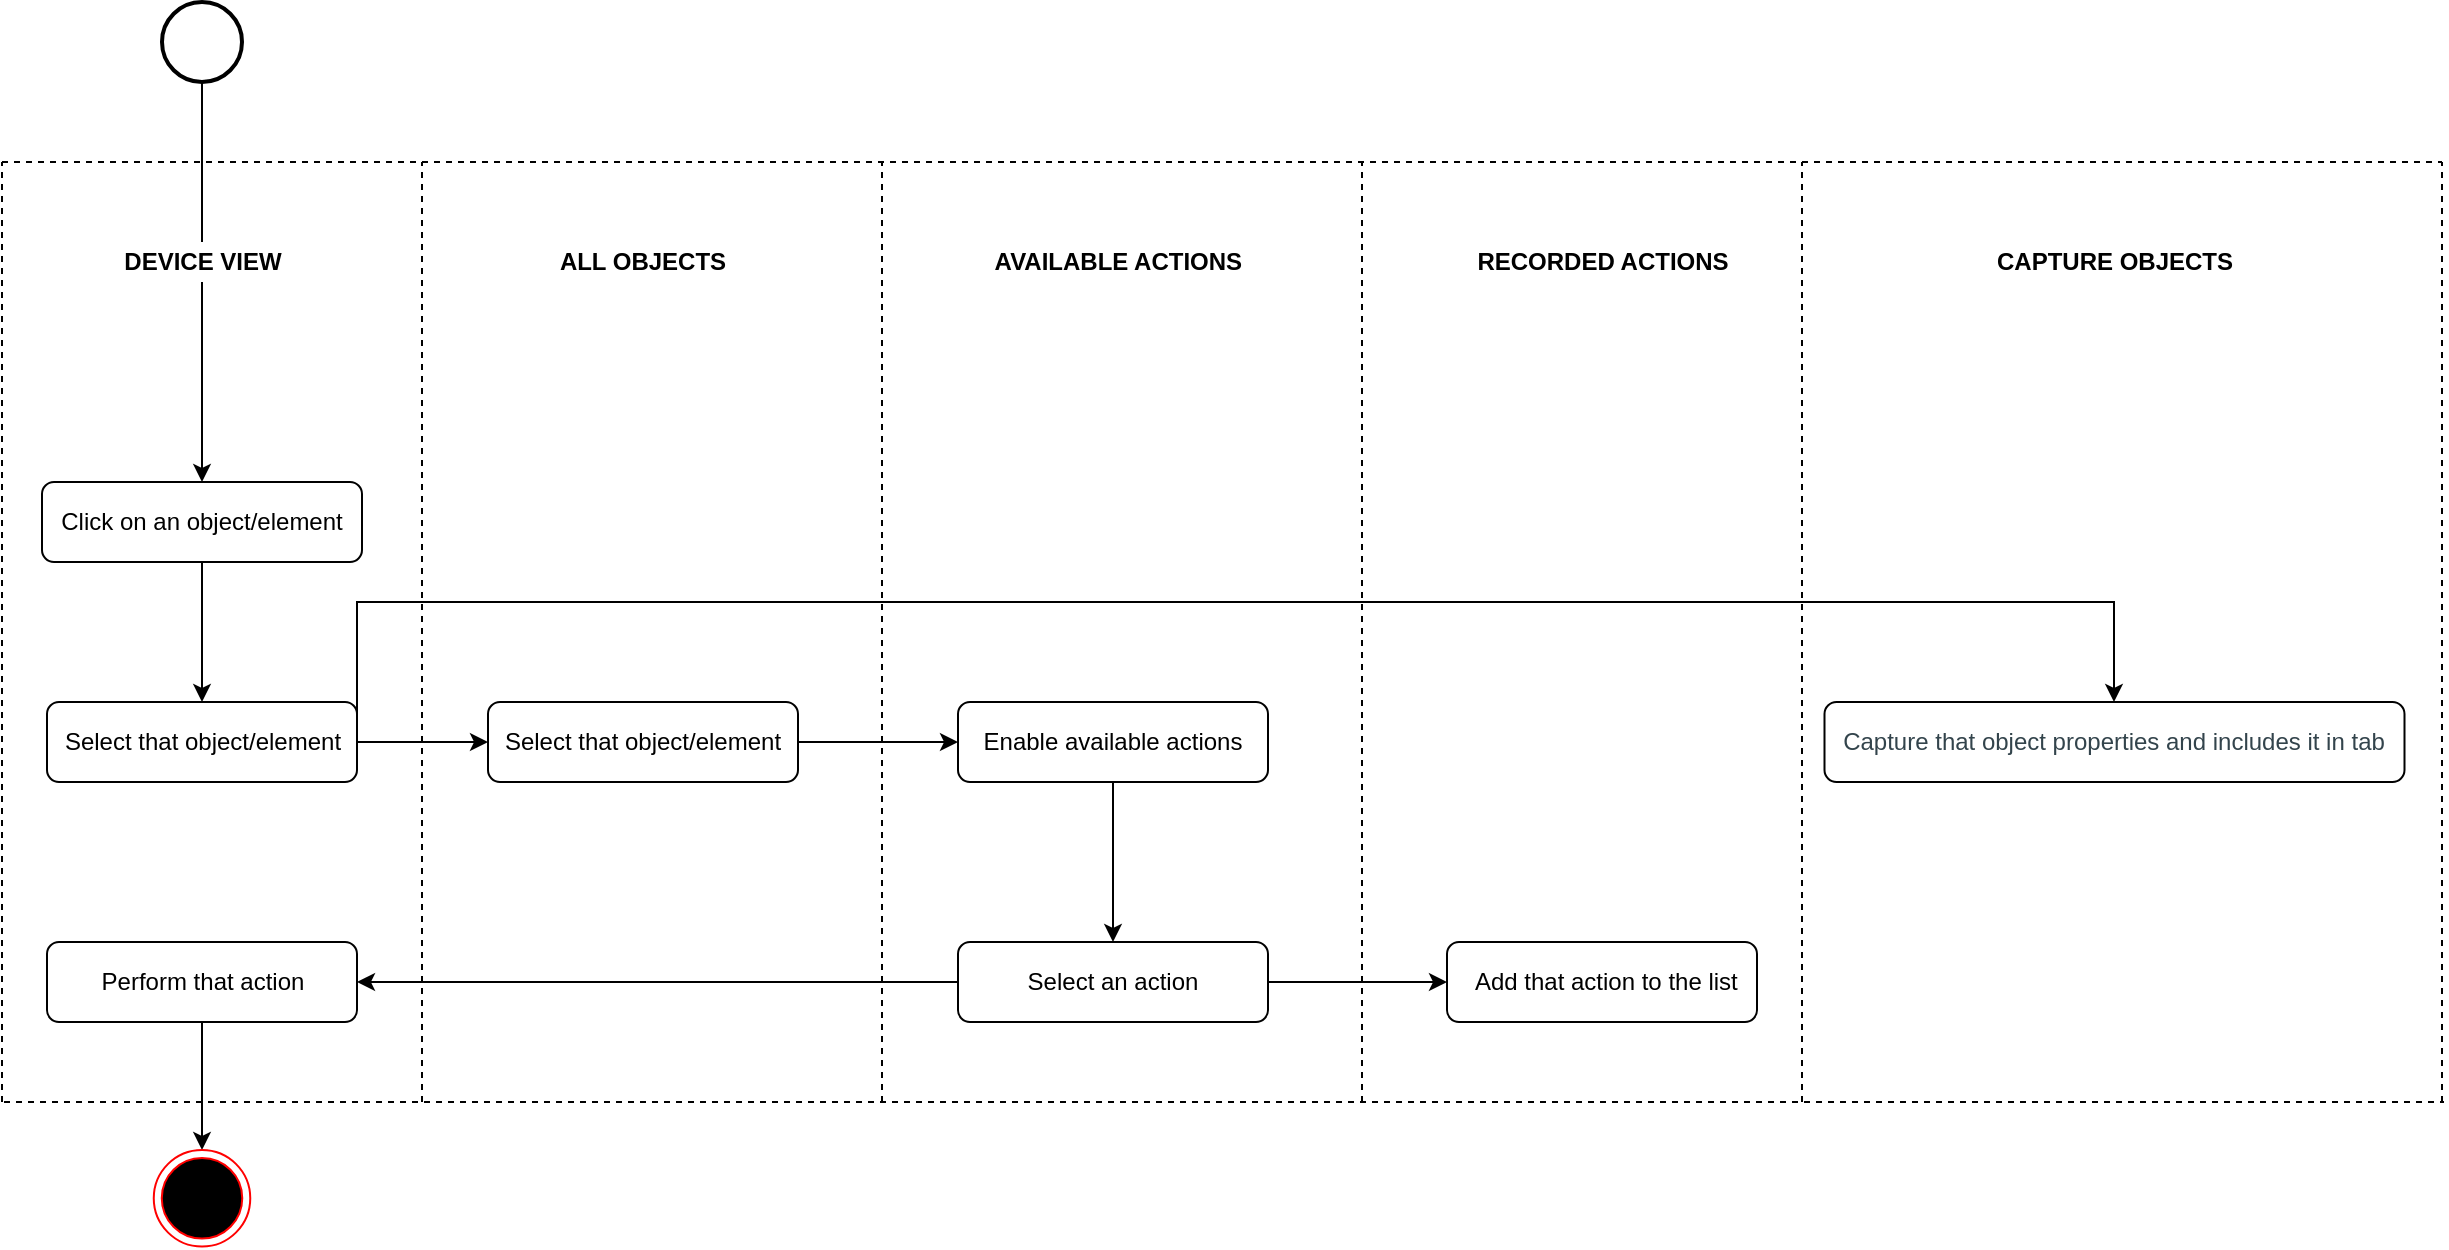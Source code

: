<mxfile version="16.1.0" type="github">
  <diagram id="C5RBs43oDa-KdzZeNtuy" name="Page-1">
    <mxGraphModel dx="1261" dy="1830" grid="1" gridSize="10" guides="1" tooltips="1" connect="1" arrows="1" fold="1" page="1" pageScale="1" pageWidth="827" pageHeight="1169" background="#ffffff" math="0" shadow="0">
      <root>
        <mxCell id="WIyWlLk6GJQsqaUBKTNV-0" />
        <mxCell id="WIyWlLk6GJQsqaUBKTNV-1" parent="WIyWlLk6GJQsqaUBKTNV-0" />
        <mxCell id="b_t8HNFrIdf1F8aPozjB-15" value="" style="edgeStyle=orthogonalEdgeStyle;rounded=0;orthogonalLoop=1;jettySize=auto;html=1;" edge="1" parent="WIyWlLk6GJQsqaUBKTNV-1" source="WIyWlLk6GJQsqaUBKTNV-3" target="b_t8HNFrIdf1F8aPozjB-14">
          <mxGeometry relative="1" as="geometry" />
        </mxCell>
        <mxCell id="WIyWlLk6GJQsqaUBKTNV-3" value="Click on an object/element" style="rounded=1;whiteSpace=wrap;html=1;fontSize=12;glass=0;strokeWidth=1;shadow=0;" parent="WIyWlLk6GJQsqaUBKTNV-1" vertex="1">
          <mxGeometry x="140" y="80" width="160" height="40" as="geometry" />
        </mxCell>
        <mxCell id="b_t8HNFrIdf1F8aPozjB-0" value="" style="strokeWidth=2;html=1;shape=mxgraph.flowchart.start_2;whiteSpace=wrap;" vertex="1" parent="WIyWlLk6GJQsqaUBKTNV-1">
          <mxGeometry x="200" y="-160" width="40" height="40" as="geometry" />
        </mxCell>
        <mxCell id="b_t8HNFrIdf1F8aPozjB-8" value="" style="edgeStyle=orthogonalEdgeStyle;rounded=0;orthogonalLoop=1;jettySize=auto;html=1;" edge="1" parent="WIyWlLk6GJQsqaUBKTNV-1" source="b_t8HNFrIdf1F8aPozjB-2" target="WIyWlLk6GJQsqaUBKTNV-3">
          <mxGeometry relative="1" as="geometry" />
        </mxCell>
        <mxCell id="b_t8HNFrIdf1F8aPozjB-2" value="DEVICE VIEW" style="text;html=1;align=center;verticalAlign=middle;resizable=0;points=[];autosize=1;strokeColor=none;fillColor=none;fontStyle=1" vertex="1" parent="WIyWlLk6GJQsqaUBKTNV-1">
          <mxGeometry x="175" y="-40" width="90" height="20" as="geometry" />
        </mxCell>
        <mxCell id="b_t8HNFrIdf1F8aPozjB-3" value="&amp;nbsp;AVAILABLE ACTIONS" style="text;html=1;align=center;verticalAlign=middle;resizable=0;points=[];autosize=1;strokeColor=none;fillColor=none;fontStyle=1" vertex="1" parent="WIyWlLk6GJQsqaUBKTNV-1">
          <mxGeometry x="605.5" y="-40" width="140" height="20" as="geometry" />
        </mxCell>
        <mxCell id="b_t8HNFrIdf1F8aPozjB-5" value="ALL OBJECTS" style="text;html=1;align=center;verticalAlign=middle;resizable=0;points=[];autosize=1;strokeColor=none;fillColor=none;fontStyle=1" vertex="1" parent="WIyWlLk6GJQsqaUBKTNV-1">
          <mxGeometry x="390" y="-40" width="100" height="20" as="geometry" />
        </mxCell>
        <mxCell id="b_t8HNFrIdf1F8aPozjB-6" value="RECORDED ACTIONS" style="text;html=1;align=center;verticalAlign=middle;resizable=0;points=[];autosize=1;strokeColor=none;fillColor=none;fontStyle=1" vertex="1" parent="WIyWlLk6GJQsqaUBKTNV-1">
          <mxGeometry x="850" y="-40" width="140" height="20" as="geometry" />
        </mxCell>
        <mxCell id="b_t8HNFrIdf1F8aPozjB-7" value="CAPTURE OBJECTS" style="text;html=1;align=center;verticalAlign=middle;resizable=0;points=[];autosize=1;strokeColor=none;fillColor=none;fontStyle=1" vertex="1" parent="WIyWlLk6GJQsqaUBKTNV-1">
          <mxGeometry x="1111.25" y="-40" width="130" height="20" as="geometry" />
        </mxCell>
        <mxCell id="b_t8HNFrIdf1F8aPozjB-10" value="" style="endArrow=none;html=1;rounded=0;" edge="1" parent="WIyWlLk6GJQsqaUBKTNV-1" source="b_t8HNFrIdf1F8aPozjB-2">
          <mxGeometry width="50" height="50" relative="1" as="geometry">
            <mxPoint x="450" y="90" as="sourcePoint" />
            <mxPoint x="220" y="-120" as="targetPoint" />
          </mxGeometry>
        </mxCell>
        <mxCell id="b_t8HNFrIdf1F8aPozjB-18" value="" style="edgeStyle=orthogonalEdgeStyle;rounded=0;orthogonalLoop=1;jettySize=auto;html=1;" edge="1" parent="WIyWlLk6GJQsqaUBKTNV-1" source="b_t8HNFrIdf1F8aPozjB-12" target="b_t8HNFrIdf1F8aPozjB-17">
          <mxGeometry relative="1" as="geometry" />
        </mxCell>
        <mxCell id="b_t8HNFrIdf1F8aPozjB-12" value="Select that object/element" style="rounded=1;whiteSpace=wrap;html=1;fontSize=12;glass=0;strokeWidth=1;shadow=0;" vertex="1" parent="WIyWlLk6GJQsqaUBKTNV-1">
          <mxGeometry x="363" y="190" width="155" height="40" as="geometry" />
        </mxCell>
        <mxCell id="b_t8HNFrIdf1F8aPozjB-29" value="" style="edgeStyle=orthogonalEdgeStyle;rounded=0;orthogonalLoop=1;jettySize=auto;html=1;fontSize=12;" edge="1" parent="WIyWlLk6GJQsqaUBKTNV-1" source="b_t8HNFrIdf1F8aPozjB-14" target="b_t8HNFrIdf1F8aPozjB-12">
          <mxGeometry relative="1" as="geometry" />
        </mxCell>
        <mxCell id="b_t8HNFrIdf1F8aPozjB-30" style="edgeStyle=orthogonalEdgeStyle;rounded=0;orthogonalLoop=1;jettySize=auto;html=1;fontSize=12;exitX=1;exitY=0.5;exitDx=0;exitDy=0;" edge="1" parent="WIyWlLk6GJQsqaUBKTNV-1" source="b_t8HNFrIdf1F8aPozjB-14" target="b_t8HNFrIdf1F8aPozjB-26">
          <mxGeometry relative="1" as="geometry">
            <mxPoint x="870" y="150" as="targetPoint" />
            <Array as="points">
              <mxPoint x="297" y="140" />
              <mxPoint x="1176" y="140" />
            </Array>
          </mxGeometry>
        </mxCell>
        <mxCell id="b_t8HNFrIdf1F8aPozjB-14" value="Select that object/element" style="rounded=1;whiteSpace=wrap;html=1;fontSize=12;glass=0;strokeWidth=1;shadow=0;" vertex="1" parent="WIyWlLk6GJQsqaUBKTNV-1">
          <mxGeometry x="142.5" y="190" width="155" height="40" as="geometry" />
        </mxCell>
        <mxCell id="b_t8HNFrIdf1F8aPozjB-20" value="" style="edgeStyle=orthogonalEdgeStyle;rounded=0;orthogonalLoop=1;jettySize=auto;html=1;" edge="1" parent="WIyWlLk6GJQsqaUBKTNV-1" source="b_t8HNFrIdf1F8aPozjB-17" target="b_t8HNFrIdf1F8aPozjB-19">
          <mxGeometry relative="1" as="geometry" />
        </mxCell>
        <mxCell id="b_t8HNFrIdf1F8aPozjB-17" value="Enable available actions" style="rounded=1;whiteSpace=wrap;html=1;fontSize=12;glass=0;strokeWidth=1;shadow=0;" vertex="1" parent="WIyWlLk6GJQsqaUBKTNV-1">
          <mxGeometry x="598" y="190" width="155" height="40" as="geometry" />
        </mxCell>
        <mxCell id="b_t8HNFrIdf1F8aPozjB-22" value="" style="edgeStyle=orthogonalEdgeStyle;rounded=0;orthogonalLoop=1;jettySize=auto;html=1;" edge="1" parent="WIyWlLk6GJQsqaUBKTNV-1" source="b_t8HNFrIdf1F8aPozjB-19" target="b_t8HNFrIdf1F8aPozjB-21">
          <mxGeometry relative="1" as="geometry" />
        </mxCell>
        <mxCell id="b_t8HNFrIdf1F8aPozjB-24" value="" style="edgeStyle=orthogonalEdgeStyle;rounded=0;orthogonalLoop=1;jettySize=auto;html=1;" edge="1" parent="WIyWlLk6GJQsqaUBKTNV-1" source="b_t8HNFrIdf1F8aPozjB-19" target="b_t8HNFrIdf1F8aPozjB-23">
          <mxGeometry relative="1" as="geometry" />
        </mxCell>
        <mxCell id="b_t8HNFrIdf1F8aPozjB-19" value="Select an action" style="rounded=1;whiteSpace=wrap;html=1;fontSize=12;glass=0;strokeWidth=1;shadow=0;" vertex="1" parent="WIyWlLk6GJQsqaUBKTNV-1">
          <mxGeometry x="598" y="310" width="155" height="40" as="geometry" />
        </mxCell>
        <mxCell id="b_t8HNFrIdf1F8aPozjB-34" value="" style="edgeStyle=orthogonalEdgeStyle;rounded=0;orthogonalLoop=1;jettySize=auto;html=1;fontSize=12;" edge="1" parent="WIyWlLk6GJQsqaUBKTNV-1" source="b_t8HNFrIdf1F8aPozjB-21" target="b_t8HNFrIdf1F8aPozjB-32">
          <mxGeometry relative="1" as="geometry" />
        </mxCell>
        <mxCell id="b_t8HNFrIdf1F8aPozjB-21" value="Perform that action" style="rounded=1;whiteSpace=wrap;html=1;fontSize=12;glass=0;strokeWidth=1;shadow=0;" vertex="1" parent="WIyWlLk6GJQsqaUBKTNV-1">
          <mxGeometry x="142.5" y="310" width="155" height="40" as="geometry" />
        </mxCell>
        <mxCell id="b_t8HNFrIdf1F8aPozjB-23" value="&amp;nbsp;Add that action to the list" style="rounded=1;whiteSpace=wrap;html=1;fontSize=12;glass=0;strokeWidth=1;shadow=0;" vertex="1" parent="WIyWlLk6GJQsqaUBKTNV-1">
          <mxGeometry x="842.5" y="310" width="155" height="40" as="geometry" />
        </mxCell>
        <mxCell id="b_t8HNFrIdf1F8aPozjB-26" value="&lt;font style=&quot;font-size: 12px&quot;&gt;&lt;span style=&quot;color: rgb(51 , 68 , 76) ; text-align: left ; background-color: rgb(255 , 255 , 255)&quot;&gt;Capture that&amp;nbsp;&lt;/span&gt;&lt;span style=&quot;color: rgb(51 , 68 , 76) ; text-align: left ; background-color: rgb(255 , 255 , 255)&quot;&gt;object properties and includes it in&lt;/span&gt;&lt;span style=&quot;color: rgb(51 , 68 , 76) ; text-align: left ; background-color: rgb(255 , 255 , 255)&quot;&gt;&amp;nbsp;tab&lt;/span&gt;&lt;/font&gt;" style="rounded=1;whiteSpace=wrap;html=1;fontSize=12;glass=0;strokeWidth=1;shadow=0;" vertex="1" parent="WIyWlLk6GJQsqaUBKTNV-1">
          <mxGeometry x="1031.25" y="190" width="290" height="40" as="geometry" />
        </mxCell>
        <mxCell id="b_t8HNFrIdf1F8aPozjB-32" value="" style="ellipse;html=1;shape=endState;fillColor=#000000;strokeColor=#ff0000;fontSize=12;" vertex="1" parent="WIyWlLk6GJQsqaUBKTNV-1">
          <mxGeometry x="195.88" y="414" width="48.25" height="48.25" as="geometry" />
        </mxCell>
        <mxCell id="b_t8HNFrIdf1F8aPozjB-63" value="" style="endArrow=none;dashed=1;html=1;rounded=0;fontSize=12;" edge="1" parent="WIyWlLk6GJQsqaUBKTNV-1">
          <mxGeometry width="50" height="50" relative="1" as="geometry">
            <mxPoint x="120" y="390" as="sourcePoint" />
            <mxPoint x="120" y="-80" as="targetPoint" />
          </mxGeometry>
        </mxCell>
        <mxCell id="b_t8HNFrIdf1F8aPozjB-64" value="" style="endArrow=none;dashed=1;html=1;rounded=0;fontSize=12;" edge="1" parent="WIyWlLk6GJQsqaUBKTNV-1">
          <mxGeometry width="50" height="50" relative="1" as="geometry">
            <mxPoint x="330" y="390" as="sourcePoint" />
            <mxPoint x="330" y="-80" as="targetPoint" />
          </mxGeometry>
        </mxCell>
        <mxCell id="b_t8HNFrIdf1F8aPozjB-65" value="" style="endArrow=none;dashed=1;html=1;rounded=0;fontSize=12;" edge="1" parent="WIyWlLk6GJQsqaUBKTNV-1">
          <mxGeometry width="50" height="50" relative="1" as="geometry">
            <mxPoint x="560.0" y="390" as="sourcePoint" />
            <mxPoint x="560.0" y="-80" as="targetPoint" />
          </mxGeometry>
        </mxCell>
        <mxCell id="b_t8HNFrIdf1F8aPozjB-66" value="" style="endArrow=none;dashed=1;html=1;rounded=0;fontSize=12;" edge="1" parent="WIyWlLk6GJQsqaUBKTNV-1">
          <mxGeometry width="50" height="50" relative="1" as="geometry">
            <mxPoint x="800" y="390" as="sourcePoint" />
            <mxPoint x="800" y="-80" as="targetPoint" />
          </mxGeometry>
        </mxCell>
        <mxCell id="b_t8HNFrIdf1F8aPozjB-67" value="" style="endArrow=none;dashed=1;html=1;rounded=0;fontSize=12;" edge="1" parent="WIyWlLk6GJQsqaUBKTNV-1">
          <mxGeometry width="50" height="50" relative="1" as="geometry">
            <mxPoint x="1020" y="390" as="sourcePoint" />
            <mxPoint x="1020" y="-80" as="targetPoint" />
          </mxGeometry>
        </mxCell>
        <mxCell id="b_t8HNFrIdf1F8aPozjB-68" value="" style="endArrow=none;dashed=1;html=1;rounded=0;fontSize=12;" edge="1" parent="WIyWlLk6GJQsqaUBKTNV-1">
          <mxGeometry width="50" height="50" relative="1" as="geometry">
            <mxPoint x="1340" y="390" as="sourcePoint" />
            <mxPoint x="1340" y="-80" as="targetPoint" />
          </mxGeometry>
        </mxCell>
        <mxCell id="b_t8HNFrIdf1F8aPozjB-69" value="" style="endArrow=none;dashed=1;html=1;rounded=0;fontSize=12;" edge="1" parent="WIyWlLk6GJQsqaUBKTNV-1">
          <mxGeometry width="50" height="50" relative="1" as="geometry">
            <mxPoint x="121" y="390" as="sourcePoint" />
            <mxPoint x="1341" y="390" as="targetPoint" />
          </mxGeometry>
        </mxCell>
        <mxCell id="b_t8HNFrIdf1F8aPozjB-70" value="" style="endArrow=none;dashed=1;html=1;rounded=0;fontSize=12;" edge="1" parent="WIyWlLk6GJQsqaUBKTNV-1">
          <mxGeometry width="50" height="50" relative="1" as="geometry">
            <mxPoint x="120" y="-80" as="sourcePoint" />
            <mxPoint x="1340" y="-80" as="targetPoint" />
          </mxGeometry>
        </mxCell>
      </root>
    </mxGraphModel>
  </diagram>
</mxfile>
